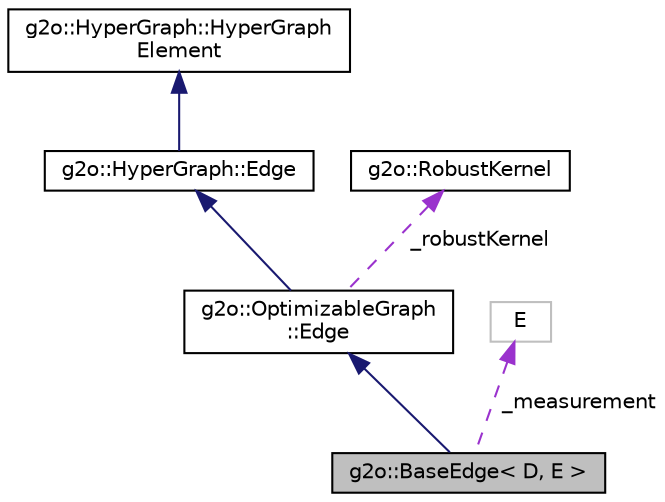 digraph "g2o::BaseEdge&lt; D, E &gt;"
{
  edge [fontname="Helvetica",fontsize="10",labelfontname="Helvetica",labelfontsize="10"];
  node [fontname="Helvetica",fontsize="10",shape=record];
  Node1 [label="g2o::BaseEdge\< D, E \>",height=0.2,width=0.4,color="black", fillcolor="grey75", style="filled", fontcolor="black"];
  Node2 -> Node1 [dir="back",color="midnightblue",fontsize="10",style="solid"];
  Node2 [label="g2o::OptimizableGraph\l::Edge",height=0.2,width=0.4,color="black", fillcolor="white", style="filled",URL="$classg2o_1_1OptimizableGraph_1_1Edge.html"];
  Node3 -> Node2 [dir="back",color="midnightblue",fontsize="10",style="solid"];
  Node3 [label="g2o::HyperGraph::Edge",height=0.2,width=0.4,color="black", fillcolor="white", style="filled",URL="$classg2o_1_1HyperGraph_1_1Edge.html"];
  Node4 -> Node3 [dir="back",color="midnightblue",fontsize="10",style="solid"];
  Node4 [label="g2o::HyperGraph::HyperGraph\lElement",height=0.2,width=0.4,color="black", fillcolor="white", style="filled",URL="$structg2o_1_1HyperGraph_1_1HyperGraphElement.html"];
  Node5 -> Node2 [dir="back",color="darkorchid3",fontsize="10",style="dashed",label=" _robustKernel" ];
  Node5 [label="g2o::RobustKernel",height=0.2,width=0.4,color="black", fillcolor="white", style="filled",URL="$classg2o_1_1RobustKernel.html",tooltip="base for all robust cost functions "];
  Node6 -> Node1 [dir="back",color="darkorchid3",fontsize="10",style="dashed",label=" _measurement" ];
  Node6 [label="E",height=0.2,width=0.4,color="grey75", fillcolor="white", style="filled"];
}
